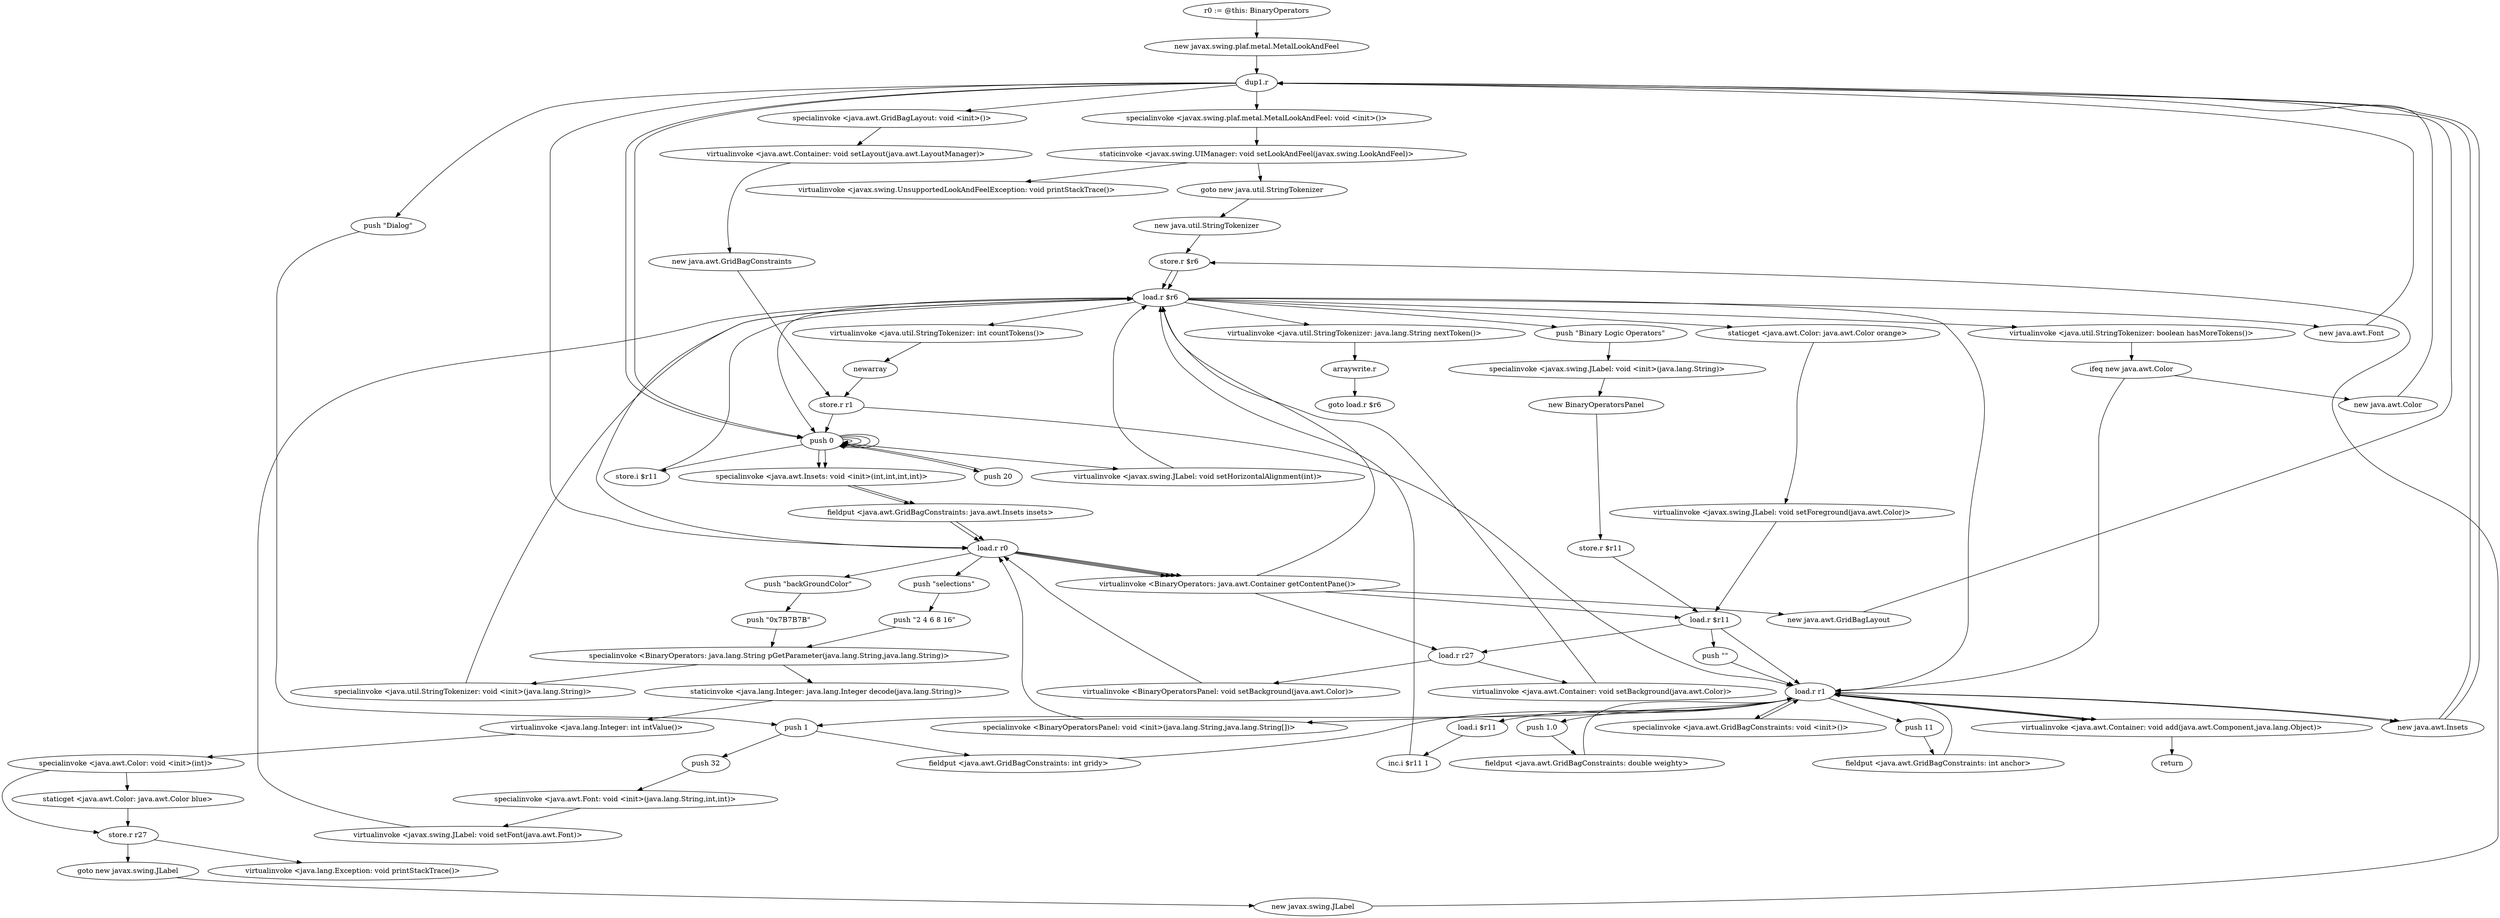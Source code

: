 digraph "" {
    "r0 := @this: BinaryOperators"
    "new javax.swing.plaf.metal.MetalLookAndFeel"
    "r0 := @this: BinaryOperators"->"new javax.swing.plaf.metal.MetalLookAndFeel";
    "dup1.r"
    "new javax.swing.plaf.metal.MetalLookAndFeel"->"dup1.r";
    "specialinvoke <javax.swing.plaf.metal.MetalLookAndFeel: void <init>()>"
    "dup1.r"->"specialinvoke <javax.swing.plaf.metal.MetalLookAndFeel: void <init>()>";
    "staticinvoke <javax.swing.UIManager: void setLookAndFeel(javax.swing.LookAndFeel)>"
    "specialinvoke <javax.swing.plaf.metal.MetalLookAndFeel: void <init>()>"->"staticinvoke <javax.swing.UIManager: void setLookAndFeel(javax.swing.LookAndFeel)>";
    "goto new java.util.StringTokenizer"
    "staticinvoke <javax.swing.UIManager: void setLookAndFeel(javax.swing.LookAndFeel)>"->"goto new java.util.StringTokenizer";
    "new java.util.StringTokenizer"
    "goto new java.util.StringTokenizer"->"new java.util.StringTokenizer";
    "store.r $r6"
    "new java.util.StringTokenizer"->"store.r $r6";
    "load.r $r6"
    "store.r $r6"->"load.r $r6";
    "load.r r0"
    "load.r $r6"->"load.r r0";
    "push \"selections\""
    "load.r r0"->"push \"selections\"";
    "push \"2 4 6 8 16\""
    "push \"selections\""->"push \"2 4 6 8 16\"";
    "specialinvoke <BinaryOperators: java.lang.String pGetParameter(java.lang.String,java.lang.String)>"
    "push \"2 4 6 8 16\""->"specialinvoke <BinaryOperators: java.lang.String pGetParameter(java.lang.String,java.lang.String)>";
    "specialinvoke <java.util.StringTokenizer: void <init>(java.lang.String)>"
    "specialinvoke <BinaryOperators: java.lang.String pGetParameter(java.lang.String,java.lang.String)>"->"specialinvoke <java.util.StringTokenizer: void <init>(java.lang.String)>";
    "specialinvoke <java.util.StringTokenizer: void <init>(java.lang.String)>"->"load.r $r6";
    "virtualinvoke <java.util.StringTokenizer: int countTokens()>"
    "load.r $r6"->"virtualinvoke <java.util.StringTokenizer: int countTokens()>";
    "newarray"
    "virtualinvoke <java.util.StringTokenizer: int countTokens()>"->"newarray";
    "store.r r1"
    "newarray"->"store.r r1";
    "push 0"
    "store.r r1"->"push 0";
    "store.i $r11"
    "push 0"->"store.i $r11";
    "store.i $r11"->"load.r $r6";
    "virtualinvoke <java.util.StringTokenizer: boolean hasMoreTokens()>"
    "load.r $r6"->"virtualinvoke <java.util.StringTokenizer: boolean hasMoreTokens()>";
    "ifeq new java.awt.Color"
    "virtualinvoke <java.util.StringTokenizer: boolean hasMoreTokens()>"->"ifeq new java.awt.Color";
    "load.r r1"
    "ifeq new java.awt.Color"->"load.r r1";
    "load.i $r11"
    "load.r r1"->"load.i $r11";
    "inc.i $r11 1"
    "load.i $r11"->"inc.i $r11 1";
    "inc.i $r11 1"->"load.r $r6";
    "virtualinvoke <java.util.StringTokenizer: java.lang.String nextToken()>"
    "load.r $r6"->"virtualinvoke <java.util.StringTokenizer: java.lang.String nextToken()>";
    "arraywrite.r"
    "virtualinvoke <java.util.StringTokenizer: java.lang.String nextToken()>"->"arraywrite.r";
    "goto load.r $r6"
    "arraywrite.r"->"goto load.r $r6";
    "new java.awt.Color"
    "ifeq new java.awt.Color"->"new java.awt.Color";
    "new java.awt.Color"->"dup1.r";
    "dup1.r"->"load.r r0";
    "push \"backGroundColor\""
    "load.r r0"->"push \"backGroundColor\"";
    "push \"0x7B7B7B\""
    "push \"backGroundColor\""->"push \"0x7B7B7B\"";
    "push \"0x7B7B7B\""->"specialinvoke <BinaryOperators: java.lang.String pGetParameter(java.lang.String,java.lang.String)>";
    "staticinvoke <java.lang.Integer: java.lang.Integer decode(java.lang.String)>"
    "specialinvoke <BinaryOperators: java.lang.String pGetParameter(java.lang.String,java.lang.String)>"->"staticinvoke <java.lang.Integer: java.lang.Integer decode(java.lang.String)>";
    "virtualinvoke <java.lang.Integer: int intValue()>"
    "staticinvoke <java.lang.Integer: java.lang.Integer decode(java.lang.String)>"->"virtualinvoke <java.lang.Integer: int intValue()>";
    "specialinvoke <java.awt.Color: void <init>(int)>"
    "virtualinvoke <java.lang.Integer: int intValue()>"->"specialinvoke <java.awt.Color: void <init>(int)>";
    "store.r r27"
    "specialinvoke <java.awt.Color: void <init>(int)>"->"store.r r27";
    "goto new javax.swing.JLabel"
    "store.r r27"->"goto new javax.swing.JLabel";
    "new javax.swing.JLabel"
    "goto new javax.swing.JLabel"->"new javax.swing.JLabel";
    "new javax.swing.JLabel"->"store.r $r6";
    "store.r $r6"->"load.r $r6";
    "push \"Binary Logic Operators\""
    "load.r $r6"->"push \"Binary Logic Operators\"";
    "specialinvoke <javax.swing.JLabel: void <init>(java.lang.String)>"
    "push \"Binary Logic Operators\""->"specialinvoke <javax.swing.JLabel: void <init>(java.lang.String)>";
    "new BinaryOperatorsPanel"
    "specialinvoke <javax.swing.JLabel: void <init>(java.lang.String)>"->"new BinaryOperatorsPanel";
    "store.r $r11"
    "new BinaryOperatorsPanel"->"store.r $r11";
    "load.r $r11"
    "store.r $r11"->"load.r $r11";
    "push \"\""
    "load.r $r11"->"push \"\"";
    "push \"\""->"load.r r1";
    "specialinvoke <BinaryOperatorsPanel: void <init>(java.lang.String,java.lang.String[])>"
    "load.r r1"->"specialinvoke <BinaryOperatorsPanel: void <init>(java.lang.String,java.lang.String[])>";
    "specialinvoke <BinaryOperatorsPanel: void <init>(java.lang.String,java.lang.String[])>"->"load.r r0";
    "virtualinvoke <BinaryOperators: java.awt.Container getContentPane()>"
    "load.r r0"->"virtualinvoke <BinaryOperators: java.awt.Container getContentPane()>";
    "load.r r27"
    "virtualinvoke <BinaryOperators: java.awt.Container getContentPane()>"->"load.r r27";
    "virtualinvoke <java.awt.Container: void setBackground(java.awt.Color)>"
    "load.r r27"->"virtualinvoke <java.awt.Container: void setBackground(java.awt.Color)>";
    "virtualinvoke <java.awt.Container: void setBackground(java.awt.Color)>"->"load.r $r6";
    "load.r $r6"->"push 0";
    "virtualinvoke <javax.swing.JLabel: void setHorizontalAlignment(int)>"
    "push 0"->"virtualinvoke <javax.swing.JLabel: void setHorizontalAlignment(int)>";
    "virtualinvoke <javax.swing.JLabel: void setHorizontalAlignment(int)>"->"load.r $r6";
    "new java.awt.Font"
    "load.r $r6"->"new java.awt.Font";
    "new java.awt.Font"->"dup1.r";
    "push \"Dialog\""
    "dup1.r"->"push \"Dialog\"";
    "push 1"
    "push \"Dialog\""->"push 1";
    "push 32"
    "push 1"->"push 32";
    "specialinvoke <java.awt.Font: void <init>(java.lang.String,int,int)>"
    "push 32"->"specialinvoke <java.awt.Font: void <init>(java.lang.String,int,int)>";
    "virtualinvoke <javax.swing.JLabel: void setFont(java.awt.Font)>"
    "specialinvoke <java.awt.Font: void <init>(java.lang.String,int,int)>"->"virtualinvoke <javax.swing.JLabel: void setFont(java.awt.Font)>";
    "virtualinvoke <javax.swing.JLabel: void setFont(java.awt.Font)>"->"load.r $r6";
    "staticget <java.awt.Color: java.awt.Color orange>"
    "load.r $r6"->"staticget <java.awt.Color: java.awt.Color orange>";
    "virtualinvoke <javax.swing.JLabel: void setForeground(java.awt.Color)>"
    "staticget <java.awt.Color: java.awt.Color orange>"->"virtualinvoke <javax.swing.JLabel: void setForeground(java.awt.Color)>";
    "virtualinvoke <javax.swing.JLabel: void setForeground(java.awt.Color)>"->"load.r $r11";
    "load.r $r11"->"load.r r27";
    "virtualinvoke <BinaryOperatorsPanel: void setBackground(java.awt.Color)>"
    "load.r r27"->"virtualinvoke <BinaryOperatorsPanel: void setBackground(java.awt.Color)>";
    "virtualinvoke <BinaryOperatorsPanel: void setBackground(java.awt.Color)>"->"load.r r0";
    "load.r r0"->"virtualinvoke <BinaryOperators: java.awt.Container getContentPane()>";
    "new java.awt.GridBagLayout"
    "virtualinvoke <BinaryOperators: java.awt.Container getContentPane()>"->"new java.awt.GridBagLayout";
    "new java.awt.GridBagLayout"->"dup1.r";
    "specialinvoke <java.awt.GridBagLayout: void <init>()>"
    "dup1.r"->"specialinvoke <java.awt.GridBagLayout: void <init>()>";
    "virtualinvoke <java.awt.Container: void setLayout(java.awt.LayoutManager)>"
    "specialinvoke <java.awt.GridBagLayout: void <init>()>"->"virtualinvoke <java.awt.Container: void setLayout(java.awt.LayoutManager)>";
    "new java.awt.GridBagConstraints"
    "virtualinvoke <java.awt.Container: void setLayout(java.awt.LayoutManager)>"->"new java.awt.GridBagConstraints";
    "new java.awt.GridBagConstraints"->"store.r r1";
    "store.r r1"->"load.r r1";
    "specialinvoke <java.awt.GridBagConstraints: void <init>()>"
    "load.r r1"->"specialinvoke <java.awt.GridBagConstraints: void <init>()>";
    "specialinvoke <java.awt.GridBagConstraints: void <init>()>"->"load.r r1";
    "push 11"
    "load.r r1"->"push 11";
    "fieldput <java.awt.GridBagConstraints: int anchor>"
    "push 11"->"fieldput <java.awt.GridBagConstraints: int anchor>";
    "fieldput <java.awt.GridBagConstraints: int anchor>"->"load.r r1";
    "new java.awt.Insets"
    "load.r r1"->"new java.awt.Insets";
    "new java.awt.Insets"->"dup1.r";
    "dup1.r"->"push 0";
    "push 0"->"push 0";
    "push 20"
    "push 0"->"push 20";
    "push 20"->"push 0";
    "specialinvoke <java.awt.Insets: void <init>(int,int,int,int)>"
    "push 0"->"specialinvoke <java.awt.Insets: void <init>(int,int,int,int)>";
    "fieldput <java.awt.GridBagConstraints: java.awt.Insets insets>"
    "specialinvoke <java.awt.Insets: void <init>(int,int,int,int)>"->"fieldput <java.awt.GridBagConstraints: java.awt.Insets insets>";
    "fieldput <java.awt.GridBagConstraints: java.awt.Insets insets>"->"load.r r0";
    "load.r r0"->"virtualinvoke <BinaryOperators: java.awt.Container getContentPane()>";
    "virtualinvoke <BinaryOperators: java.awt.Container getContentPane()>"->"load.r $r6";
    "load.r $r6"->"load.r r1";
    "virtualinvoke <java.awt.Container: void add(java.awt.Component,java.lang.Object)>"
    "load.r r1"->"virtualinvoke <java.awt.Container: void add(java.awt.Component,java.lang.Object)>";
    "virtualinvoke <java.awt.Container: void add(java.awt.Component,java.lang.Object)>"->"load.r r1";
    "load.r r1"->"push 1";
    "fieldput <java.awt.GridBagConstraints: int gridy>"
    "push 1"->"fieldput <java.awt.GridBagConstraints: int gridy>";
    "fieldput <java.awt.GridBagConstraints: int gridy>"->"load.r r1";
    "push 1.0"
    "load.r r1"->"push 1.0";
    "fieldput <java.awt.GridBagConstraints: double weighty>"
    "push 1.0"->"fieldput <java.awt.GridBagConstraints: double weighty>";
    "fieldput <java.awt.GridBagConstraints: double weighty>"->"load.r r1";
    "load.r r1"->"new java.awt.Insets";
    "new java.awt.Insets"->"dup1.r";
    "dup1.r"->"push 0";
    "push 0"->"push 0";
    "push 0"->"push 0";
    "push 0"->"push 0";
    "push 0"->"specialinvoke <java.awt.Insets: void <init>(int,int,int,int)>";
    "specialinvoke <java.awt.Insets: void <init>(int,int,int,int)>"->"fieldput <java.awt.GridBagConstraints: java.awt.Insets insets>";
    "fieldput <java.awt.GridBagConstraints: java.awt.Insets insets>"->"load.r r0";
    "load.r r0"->"virtualinvoke <BinaryOperators: java.awt.Container getContentPane()>";
    "virtualinvoke <BinaryOperators: java.awt.Container getContentPane()>"->"load.r $r11";
    "load.r $r11"->"load.r r1";
    "load.r r1"->"virtualinvoke <java.awt.Container: void add(java.awt.Component,java.lang.Object)>";
    "return"
    "virtualinvoke <java.awt.Container: void add(java.awt.Component,java.lang.Object)>"->"return";
    "staticget <java.awt.Color: java.awt.Color blue>"
    "specialinvoke <java.awt.Color: void <init>(int)>"->"staticget <java.awt.Color: java.awt.Color blue>";
    "staticget <java.awt.Color: java.awt.Color blue>"->"store.r r27";
    "virtualinvoke <java.lang.Exception: void printStackTrace()>"
    "store.r r27"->"virtualinvoke <java.lang.Exception: void printStackTrace()>";
    "virtualinvoke <javax.swing.UnsupportedLookAndFeelException: void printStackTrace()>"
    "staticinvoke <javax.swing.UIManager: void setLookAndFeel(javax.swing.LookAndFeel)>"->"virtualinvoke <javax.swing.UnsupportedLookAndFeelException: void printStackTrace()>";
}
